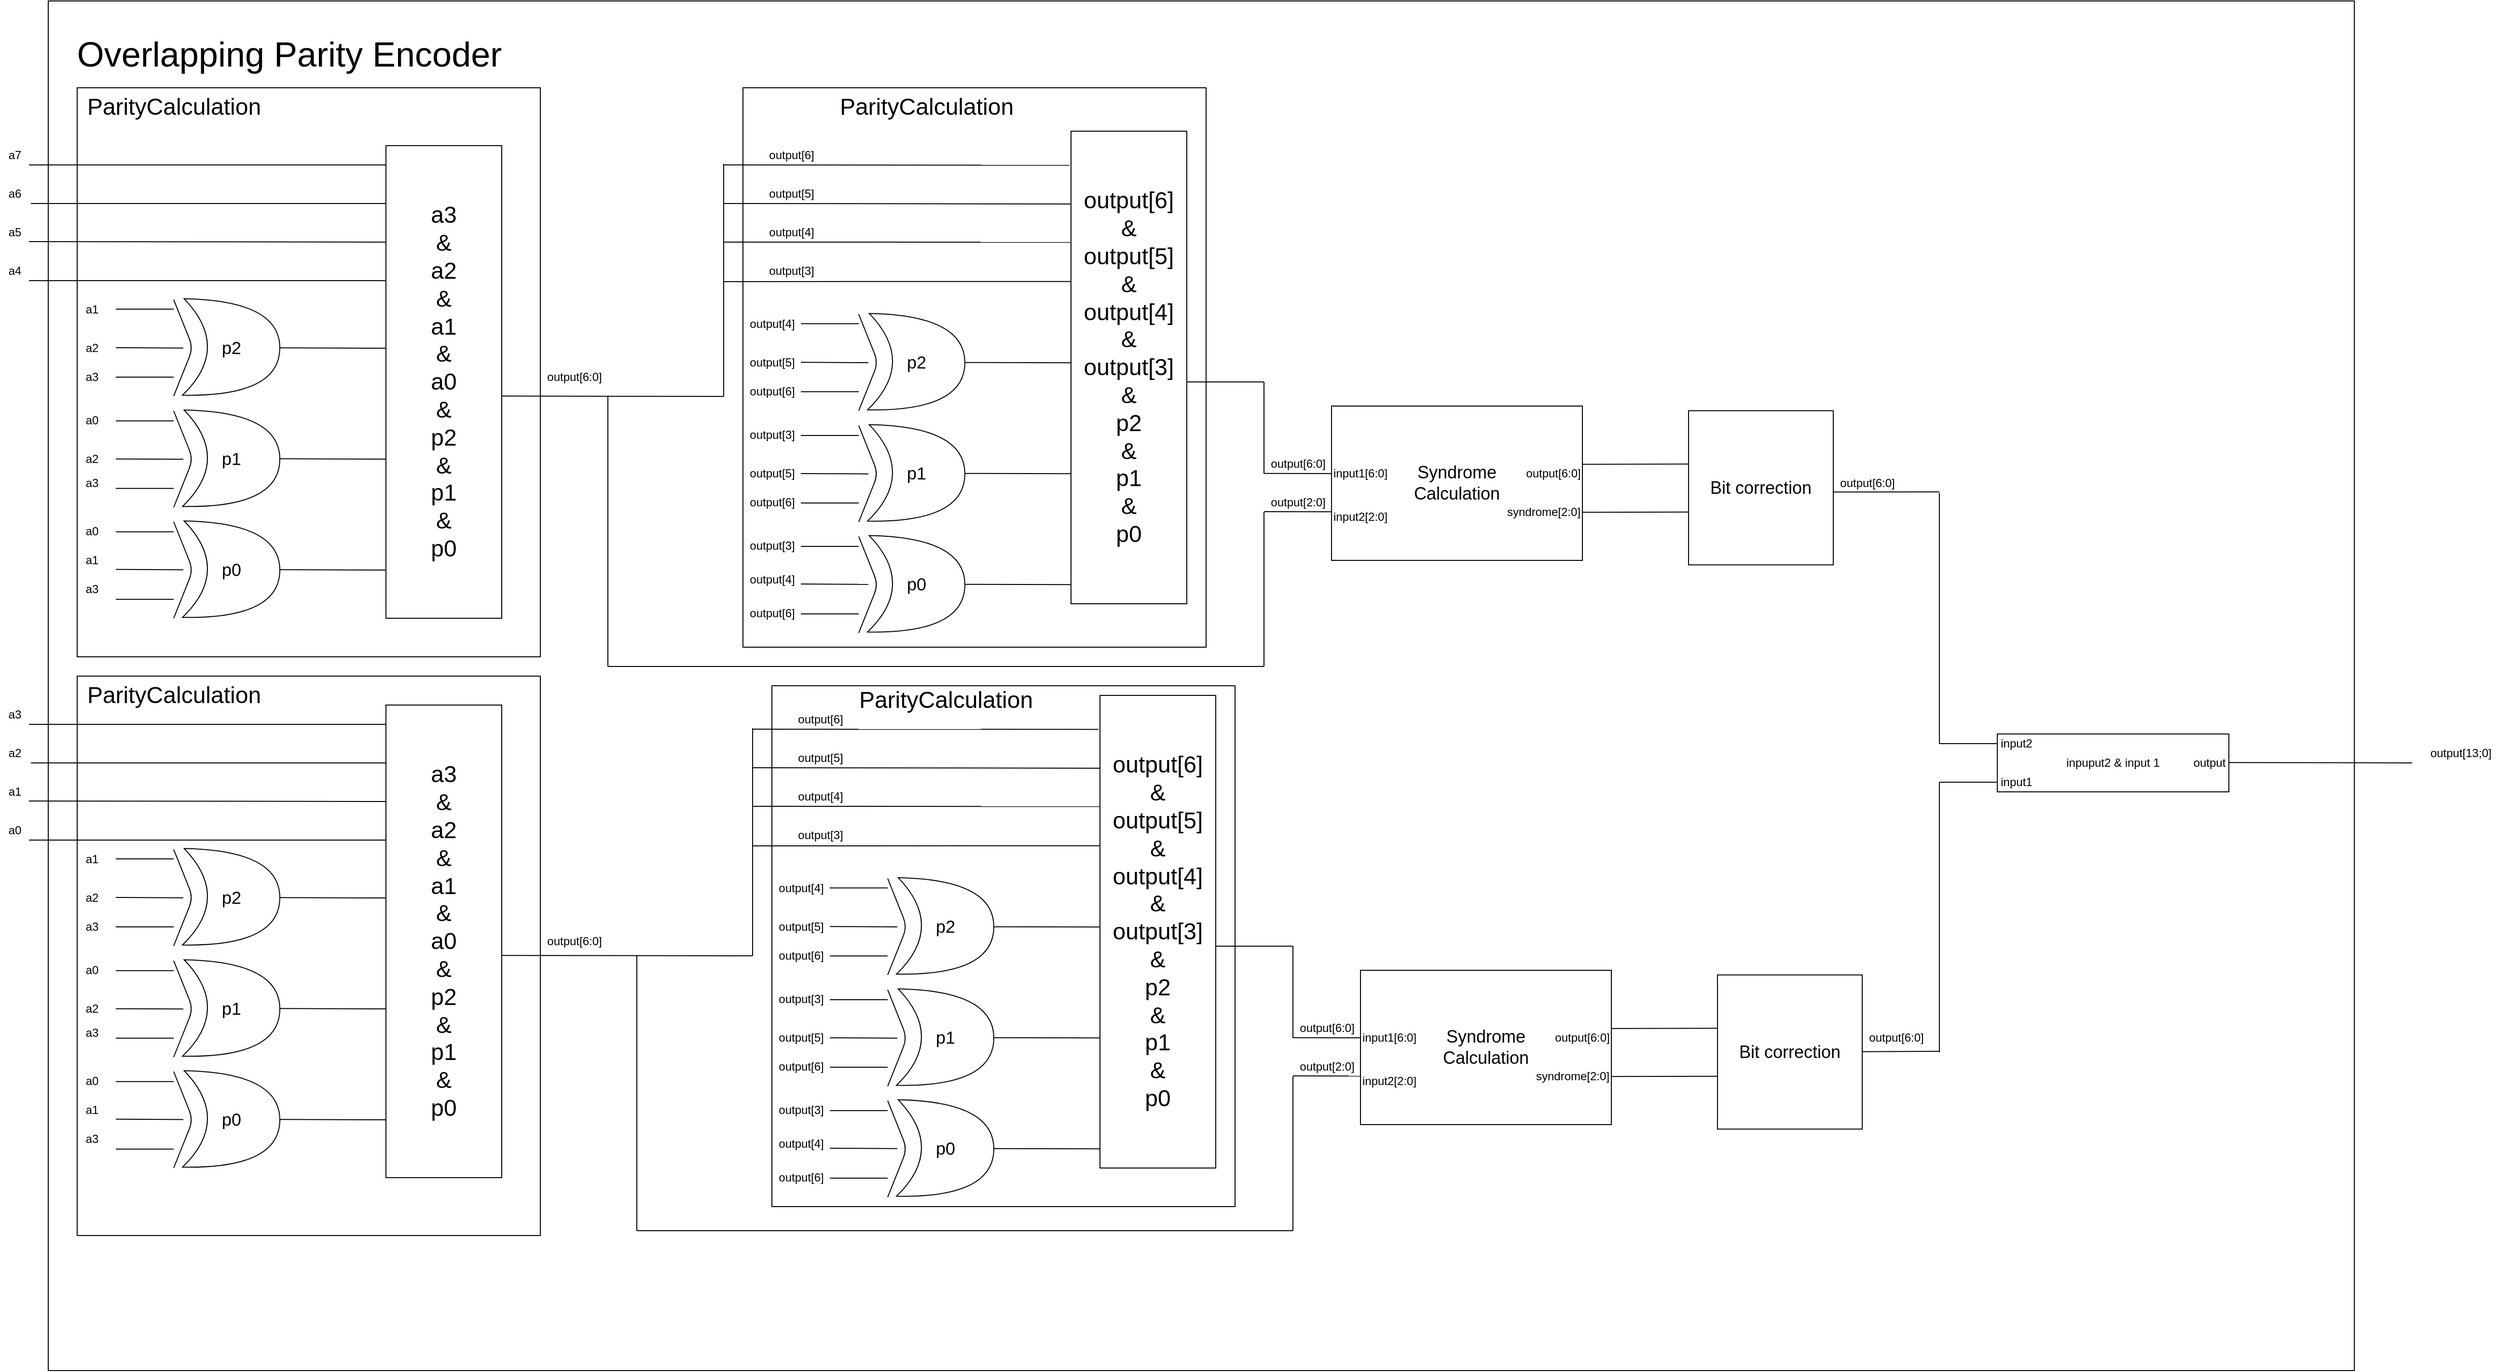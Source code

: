 <mxfile version="13.7.5" type="device"><diagram name="Page-1" id="7e0a89b8-554c-2b80-1dc8-d5c74ca68de4"><mxGraphModel dx="4507" dy="2347" grid="1" gridSize="10" guides="1" tooltips="1" connect="1" arrows="1" fold="1" page="1" pageScale="1" pageWidth="1100" pageHeight="850" background="#ffffff" math="0" shadow="0"><root><mxCell id="0"/><mxCell id="1" parent="0"/><mxCell id="FAFZdlp3KTIFygxHymm2-323" value="" style="rounded=0;whiteSpace=wrap;html=1;" vertex="1" parent="1"><mxGeometry x="-20" y="-90" width="2390" height="1420" as="geometry"/></mxCell><mxCell id="FAFZdlp3KTIFygxHymm2-282" value="" style="rounded=0;whiteSpace=wrap;html=1;" vertex="1" parent="1"><mxGeometry x="730" y="620" width="480" height="540" as="geometry"/></mxCell><mxCell id="FAFZdlp3KTIFygxHymm2-281" value="" style="rounded=0;whiteSpace=wrap;html=1;" vertex="1" parent="1"><mxGeometry x="10" y="610" width="480" height="580" as="geometry"/></mxCell><mxCell id="FAFZdlp3KTIFygxHymm2-280" value="" style="rounded=0;whiteSpace=wrap;html=1;" vertex="1" parent="1"><mxGeometry x="700" width="480" height="580" as="geometry"/></mxCell><mxCell id="FAFZdlp3KTIFygxHymm2-276" value="" style="rounded=0;whiteSpace=wrap;html=1;" vertex="1" parent="1"><mxGeometry x="10" width="480" height="590" as="geometry"/></mxCell><mxCell id="FAFZdlp3KTIFygxHymm2-1" value="&lt;font style=&quot;font-size: 36px&quot;&gt;Overlapping Parity Encoder&lt;/font&gt;" style="text;html=1;strokeColor=none;fillColor=none;align=center;verticalAlign=middle;whiteSpace=wrap;rounded=0;" vertex="1" parent="1"><mxGeometry x="-30" y="-80" width="520" height="90" as="geometry"/></mxCell><mxCell id="FAFZdlp3KTIFygxHymm2-25" value="" style="endArrow=none;html=1;" edge="1" parent="1"><mxGeometry width="50" height="50" relative="1" as="geometry"><mxPoint x="-40" y="200" as="sourcePoint"/><mxPoint x="330" y="200" as="targetPoint"/></mxGeometry></mxCell><mxCell id="FAFZdlp3KTIFygxHymm2-26" value="" style="endArrow=none;html=1;exitX=0.996;exitY=0.972;exitDx=0;exitDy=0;exitPerimeter=0;" edge="1" parent="1" source="FAFZdlp3KTIFygxHymm2-31"><mxGeometry width="50" height="50" relative="1" as="geometry"><mxPoint x="240" y="160.0" as="sourcePoint"/><mxPoint x="330" y="160" as="targetPoint"/></mxGeometry></mxCell><mxCell id="FAFZdlp3KTIFygxHymm2-27" value="" style="endArrow=none;html=1;" edge="1" parent="1"><mxGeometry width="50" height="50" relative="1" as="geometry"><mxPoint x="-38" y="120" as="sourcePoint"/><mxPoint x="330" y="120" as="targetPoint"/></mxGeometry></mxCell><mxCell id="FAFZdlp3KTIFygxHymm2-28" value="" style="endArrow=none;html=1;exitX=1;exitY=0.5;exitDx=0;exitDy=0;exitPerimeter=0;" edge="1" parent="1"><mxGeometry width="50" height="50" relative="1" as="geometry"><mxPoint x="-40" y="80" as="sourcePoint"/><mxPoint x="330" y="80" as="targetPoint"/></mxGeometry></mxCell><mxCell id="FAFZdlp3KTIFygxHymm2-30" value="a6" style="text;html=1;align=center;verticalAlign=middle;resizable=0;points=[];autosize=1;" vertex="1" parent="1"><mxGeometry x="-70" y="100" width="30" height="20" as="geometry"/></mxCell><mxCell id="FAFZdlp3KTIFygxHymm2-31" value="a5" style="text;html=1;align=center;verticalAlign=middle;resizable=0;points=[];autosize=1;" vertex="1" parent="1"><mxGeometry x="-70" y="140" width="30" height="20" as="geometry"/></mxCell><mxCell id="FAFZdlp3KTIFygxHymm2-32" value="a4" style="text;html=1;align=center;verticalAlign=middle;resizable=0;points=[];autosize=1;" vertex="1" parent="1"><mxGeometry x="-70" y="180" width="30" height="20" as="geometry"/></mxCell><mxCell id="FAFZdlp3KTIFygxHymm2-42" value="&lt;font style=&quot;font-size: 24px&quot;&gt;a3&lt;br&gt;&amp;amp;&lt;br&gt;a2&lt;br&gt;&amp;amp;&lt;br&gt;a1&lt;br&gt;&amp;amp;&lt;br&gt;a0&lt;br&gt;&amp;amp;&lt;br&gt;p2&lt;br&gt;&amp;amp;&lt;br&gt;p1&lt;br&gt;&amp;amp;&lt;br&gt;p0&lt;/font&gt;" style="rounded=0;whiteSpace=wrap;html=1;" vertex="1" parent="1"><mxGeometry x="330" y="60" width="120" height="490" as="geometry"/></mxCell><mxCell id="FAFZdlp3KTIFygxHymm2-44" value="" style="endArrow=none;html=1;" edge="1" parent="1"><mxGeometry width="50" height="50" relative="1" as="geometry"><mxPoint x="450" y="319.65" as="sourcePoint"/><mxPoint x="680" y="320" as="targetPoint"/></mxGeometry></mxCell><mxCell id="FAFZdlp3KTIFygxHymm2-45" value="output[6:0]" style="text;html=1;align=center;verticalAlign=middle;resizable=0;points=[];autosize=1;" vertex="1" parent="1"><mxGeometry x="490" y="289.65" width="70" height="20" as="geometry"/></mxCell><mxCell id="FAFZdlp3KTIFygxHymm2-83" value="&lt;span style=&quot;font-size: 18px&quot;&gt;p2&lt;/span&gt;" style="shape=xor;whiteSpace=wrap;html=1;rotation=1;" vertex="1" parent="1"><mxGeometry x="120" y="789.65" width="100" height="100" as="geometry"/></mxCell><mxCell id="FAFZdlp3KTIFygxHymm2-84" value="" style="endArrow=none;html=1;" edge="1" parent="1"><mxGeometry width="50" height="50" relative="1" as="geometry"><mxPoint x="110" y="889.65" as="sourcePoint"/><mxPoint x="110" y="789.65" as="targetPoint"/><Array as="points"><mxPoint x="130" y="839.65"/></Array></mxGeometry></mxCell><mxCell id="FAFZdlp3KTIFygxHymm2-85" value="" style="endArrow=none;html=1;" edge="1" parent="1"><mxGeometry width="50" height="50" relative="1" as="geometry"><mxPoint x="50" y="799.51" as="sourcePoint"/><mxPoint x="110" y="799.51" as="targetPoint"/></mxGeometry></mxCell><mxCell id="FAFZdlp3KTIFygxHymm2-86" value="" style="endArrow=none;html=1;" edge="1" parent="1"><mxGeometry width="50" height="50" relative="1" as="geometry"><mxPoint x="50" y="839.47" as="sourcePoint"/><mxPoint x="120" y="839.83" as="targetPoint"/></mxGeometry></mxCell><mxCell id="FAFZdlp3KTIFygxHymm2-87" value="" style="endArrow=none;html=1;" edge="1" parent="1"><mxGeometry width="50" height="50" relative="1" as="geometry"><mxPoint x="50" y="870" as="sourcePoint"/><mxPoint x="110" y="870" as="targetPoint"/></mxGeometry></mxCell><mxCell id="FAFZdlp3KTIFygxHymm2-88" value="&lt;span style=&quot;font-size: 18px&quot;&gt;p1&lt;/span&gt;" style="shape=xor;whiteSpace=wrap;html=1;rotation=1;" vertex="1" parent="1"><mxGeometry x="120" y="905" width="100" height="100" as="geometry"/></mxCell><mxCell id="FAFZdlp3KTIFygxHymm2-89" value="" style="endArrow=none;html=1;" edge="1" parent="1"><mxGeometry width="50" height="50" relative="1" as="geometry"><mxPoint x="110" y="1005" as="sourcePoint"/><mxPoint x="110" y="905" as="targetPoint"/><Array as="points"><mxPoint x="130" y="955"/></Array></mxGeometry></mxCell><mxCell id="FAFZdlp3KTIFygxHymm2-90" value="" style="endArrow=none;html=1;" edge="1" parent="1"><mxGeometry width="50" height="50" relative="1" as="geometry"><mxPoint x="50" y="915.35" as="sourcePoint"/><mxPoint x="110" y="915.35" as="targetPoint"/></mxGeometry></mxCell><mxCell id="FAFZdlp3KTIFygxHymm2-91" value="" style="endArrow=none;html=1;" edge="1" parent="1"><mxGeometry width="50" height="50" relative="1" as="geometry"><mxPoint x="50" y="954.82" as="sourcePoint"/><mxPoint x="120" y="955.18" as="targetPoint"/></mxGeometry></mxCell><mxCell id="FAFZdlp3KTIFygxHymm2-92" value="" style="endArrow=none;html=1;" edge="1" parent="1"><mxGeometry width="50" height="50" relative="1" as="geometry"><mxPoint x="50" y="985.35" as="sourcePoint"/><mxPoint x="110" y="985.35" as="targetPoint"/></mxGeometry></mxCell><mxCell id="FAFZdlp3KTIFygxHymm2-93" value="&lt;span style=&quot;font-size: 18px&quot;&gt;p0&lt;/span&gt;" style="shape=xor;whiteSpace=wrap;html=1;rotation=1;" vertex="1" parent="1"><mxGeometry x="120" y="1020" width="100" height="100" as="geometry"/></mxCell><mxCell id="FAFZdlp3KTIFygxHymm2-94" value="" style="endArrow=none;html=1;" edge="1" parent="1"><mxGeometry width="50" height="50" relative="1" as="geometry"><mxPoint x="110" y="1120" as="sourcePoint"/><mxPoint x="110" y="1020" as="targetPoint"/><Array as="points"><mxPoint x="130" y="1070"/></Array></mxGeometry></mxCell><mxCell id="FAFZdlp3KTIFygxHymm2-95" value="" style="endArrow=none;html=1;" edge="1" parent="1"><mxGeometry width="50" height="50" relative="1" as="geometry"><mxPoint x="50" y="1030.35" as="sourcePoint"/><mxPoint x="110" y="1030.35" as="targetPoint"/></mxGeometry></mxCell><mxCell id="FAFZdlp3KTIFygxHymm2-96" value="" style="endArrow=none;html=1;" edge="1" parent="1"><mxGeometry width="50" height="50" relative="1" as="geometry"><mxPoint x="50" y="1069.35" as="sourcePoint"/><mxPoint x="120" y="1069.71" as="targetPoint"/></mxGeometry></mxCell><mxCell id="FAFZdlp3KTIFygxHymm2-97" value="" style="endArrow=none;html=1;" edge="1" parent="1"><mxGeometry width="50" height="50" relative="1" as="geometry"><mxPoint x="50" y="1100.35" as="sourcePoint"/><mxPoint x="110" y="1100.35" as="targetPoint"/></mxGeometry></mxCell><mxCell id="FAFZdlp3KTIFygxHymm2-98" value="" style="endArrow=none;html=1;" edge="1" parent="1"><mxGeometry width="50" height="50" relative="1" as="geometry"><mxPoint x="220" y="839.65" as="sourcePoint"/><mxPoint x="330" y="840" as="targetPoint"/></mxGeometry></mxCell><mxCell id="FAFZdlp3KTIFygxHymm2-99" value="" style="endArrow=none;html=1;" edge="1" parent="1"><mxGeometry width="50" height="50" relative="1" as="geometry"><mxPoint x="220" y="954.66" as="sourcePoint"/><mxPoint x="330" y="955.01" as="targetPoint"/></mxGeometry></mxCell><mxCell id="FAFZdlp3KTIFygxHymm2-100" value="" style="endArrow=none;html=1;" edge="1" parent="1"><mxGeometry width="50" height="50" relative="1" as="geometry"><mxPoint x="220" y="1069.66" as="sourcePoint"/><mxPoint x="330" y="1070.01" as="targetPoint"/></mxGeometry></mxCell><mxCell id="FAFZdlp3KTIFygxHymm2-109" value="a1" style="text;html=1;align=center;verticalAlign=middle;resizable=0;points=[];autosize=1;" vertex="1" parent="1"><mxGeometry x="10" y="789.65" width="30" height="20" as="geometry"/></mxCell><mxCell id="FAFZdlp3KTIFygxHymm2-110" value="a2" style="text;html=1;align=center;verticalAlign=middle;resizable=0;points=[];autosize=1;" vertex="1" parent="1"><mxGeometry x="10" y="829.65" width="30" height="20" as="geometry"/></mxCell><mxCell id="FAFZdlp3KTIFygxHymm2-111" value="a3" style="text;html=1;align=center;verticalAlign=middle;resizable=0;points=[];autosize=1;" vertex="1" parent="1"><mxGeometry x="10" y="860" width="30" height="20" as="geometry"/></mxCell><mxCell id="FAFZdlp3KTIFygxHymm2-112" value="a3" style="text;html=1;align=center;verticalAlign=middle;resizable=0;points=[];autosize=1;" vertex="1" parent="1"><mxGeometry x="10" y="970" width="30" height="20" as="geometry"/></mxCell><mxCell id="FAFZdlp3KTIFygxHymm2-113" value="a2" style="text;html=1;align=center;verticalAlign=middle;resizable=0;points=[];autosize=1;" vertex="1" parent="1"><mxGeometry x="10" y="945" width="30" height="20" as="geometry"/></mxCell><mxCell id="FAFZdlp3KTIFygxHymm2-114" value="a0" style="text;html=1;align=center;verticalAlign=middle;resizable=0;points=[];autosize=1;" vertex="1" parent="1"><mxGeometry x="10" y="905" width="30" height="20" as="geometry"/></mxCell><mxCell id="FAFZdlp3KTIFygxHymm2-115" value="a0" style="text;html=1;align=center;verticalAlign=middle;resizable=0;points=[];autosize=1;" vertex="1" parent="1"><mxGeometry x="10" y="1020" width="30" height="20" as="geometry"/></mxCell><mxCell id="FAFZdlp3KTIFygxHymm2-116" value="a1" style="text;html=1;align=center;verticalAlign=middle;resizable=0;points=[];autosize=1;" vertex="1" parent="1"><mxGeometry x="10" y="1050" width="30" height="20" as="geometry"/></mxCell><mxCell id="FAFZdlp3KTIFygxHymm2-117" value="a3" style="text;html=1;align=center;verticalAlign=middle;resizable=0;points=[];autosize=1;" vertex="1" parent="1"><mxGeometry x="10" y="1080" width="30" height="20" as="geometry"/></mxCell><mxCell id="FAFZdlp3KTIFygxHymm2-118" value="&lt;font style=&quot;font-size: 24px&quot;&gt;a3&lt;br&gt;&amp;amp;&lt;br&gt;a2&lt;br&gt;&amp;amp;&lt;br&gt;a1&lt;br&gt;&amp;amp;&lt;br&gt;a0&lt;br&gt;&amp;amp;&lt;br&gt;p2&lt;br&gt;&amp;amp;&lt;br&gt;p1&lt;br&gt;&amp;amp;&lt;br&gt;p0&lt;/font&gt;" style="rounded=0;whiteSpace=wrap;html=1;" vertex="1" parent="1"><mxGeometry x="330" y="640" width="120" height="490" as="geometry"/></mxCell><mxCell id="FAFZdlp3KTIFygxHymm2-119" value="" style="endArrow=none;html=1;" edge="1" parent="1"><mxGeometry width="50" height="50" relative="1" as="geometry"><mxPoint x="450" y="899.65" as="sourcePoint"/><mxPoint x="710" y="900" as="targetPoint"/></mxGeometry></mxCell><mxCell id="FAFZdlp3KTIFygxHymm2-121" value="&lt;font style=&quot;font-size: 24px&quot;&gt;output[6]&lt;br&gt;&amp;amp;&lt;br&gt;output[5]&lt;br&gt;&amp;amp;&lt;br&gt;output[4]&lt;br&gt;&amp;amp;&lt;br&gt;output[3]&lt;br&gt;&amp;amp;&lt;br&gt;p2&lt;br&gt;&amp;amp;&lt;br&gt;p1&lt;br&gt;&amp;amp;&lt;br&gt;p0&lt;/font&gt;" style="rounded=0;whiteSpace=wrap;html=1;" vertex="1" parent="1"><mxGeometry x="1040" y="45" width="120" height="490" as="geometry"/></mxCell><mxCell id="FAFZdlp3KTIFygxHymm2-122" value="" style="endArrow=none;html=1;" edge="1" parent="1"><mxGeometry width="50" height="50" relative="1" as="geometry"><mxPoint x="680" y="320" as="sourcePoint"/><mxPoint x="680" y="79" as="targetPoint"/></mxGeometry></mxCell><mxCell id="FAFZdlp3KTIFygxHymm2-123" value="" style="endArrow=none;html=1;entryX=-0.012;entryY=0.072;entryDx=0;entryDy=0;entryPerimeter=0;" edge="1" parent="1" target="FAFZdlp3KTIFygxHymm2-121"><mxGeometry width="50" height="50" relative="1" as="geometry"><mxPoint x="680" y="80" as="sourcePoint"/><mxPoint x="1038" y="78" as="targetPoint"/></mxGeometry></mxCell><mxCell id="FAFZdlp3KTIFygxHymm2-124" value="" style="endArrow=none;html=1;entryX=0.004;entryY=0.154;entryDx=0;entryDy=0;entryPerimeter=0;" edge="1" parent="1" target="FAFZdlp3KTIFygxHymm2-121"><mxGeometry width="50" height="50" relative="1" as="geometry"><mxPoint x="680" y="120" as="sourcePoint"/><mxPoint x="810" y="120" as="targetPoint"/></mxGeometry></mxCell><mxCell id="FAFZdlp3KTIFygxHymm2-125" value="" style="endArrow=none;html=1;entryX=0;entryY=0.235;entryDx=0;entryDy=0;entryPerimeter=0;" edge="1" parent="1" target="FAFZdlp3KTIFygxHymm2-121"><mxGeometry width="50" height="50" relative="1" as="geometry"><mxPoint x="680" y="160" as="sourcePoint"/><mxPoint x="810" y="160" as="targetPoint"/></mxGeometry></mxCell><mxCell id="FAFZdlp3KTIFygxHymm2-126" value="" style="endArrow=none;html=1;entryX=0.004;entryY=0.318;entryDx=0;entryDy=0;entryPerimeter=0;" edge="1" parent="1" target="FAFZdlp3KTIFygxHymm2-121"><mxGeometry width="50" height="50" relative="1" as="geometry"><mxPoint x="680" y="201" as="sourcePoint"/><mxPoint x="810" y="200" as="targetPoint"/></mxGeometry></mxCell><mxCell id="FAFZdlp3KTIFygxHymm2-127" value="output[6]" style="text;html=1;align=center;verticalAlign=middle;resizable=0;points=[];autosize=1;" vertex="1" parent="1"><mxGeometry x="720" y="60.0" width="60" height="20" as="geometry"/></mxCell><mxCell id="FAFZdlp3KTIFygxHymm2-128" value="output[5]" style="text;html=1;align=center;verticalAlign=middle;resizable=0;points=[];autosize=1;" vertex="1" parent="1"><mxGeometry x="720" y="100.0" width="60" height="20" as="geometry"/></mxCell><mxCell id="FAFZdlp3KTIFygxHymm2-129" value="output[4]" style="text;html=1;align=center;verticalAlign=middle;resizable=0;points=[];autosize=1;" vertex="1" parent="1"><mxGeometry x="720" y="140.0" width="60" height="20" as="geometry"/></mxCell><mxCell id="FAFZdlp3KTIFygxHymm2-130" value="output[3]" style="text;html=1;align=center;verticalAlign=middle;resizable=0;points=[];autosize=1;" vertex="1" parent="1"><mxGeometry x="720" y="180.0" width="60" height="20" as="geometry"/></mxCell><mxCell id="FAFZdlp3KTIFygxHymm2-133" value="&lt;font style=&quot;font-size: 18px&quot;&gt;p2&lt;/font&gt;" style="shape=xor;whiteSpace=wrap;html=1;rotation=1;" vertex="1" parent="1"><mxGeometry x="830" y="234.82" width="100" height="100" as="geometry"/></mxCell><mxCell id="FAFZdlp3KTIFygxHymm2-134" value="" style="endArrow=none;html=1;" edge="1" parent="1"><mxGeometry width="50" height="50" relative="1" as="geometry"><mxPoint x="820" y="334.82" as="sourcePoint"/><mxPoint x="820" y="234.82" as="targetPoint"/><Array as="points"><mxPoint x="840" y="284.82"/></Array></mxGeometry></mxCell><mxCell id="FAFZdlp3KTIFygxHymm2-135" value="" style="endArrow=none;html=1;" edge="1" parent="1"><mxGeometry width="50" height="50" relative="1" as="geometry"><mxPoint x="760" y="244.68" as="sourcePoint"/><mxPoint x="820" y="244.68" as="targetPoint"/></mxGeometry></mxCell><mxCell id="FAFZdlp3KTIFygxHymm2-136" value="" style="endArrow=none;html=1;" edge="1" parent="1"><mxGeometry width="50" height="50" relative="1" as="geometry"><mxPoint x="760" y="284.64" as="sourcePoint"/><mxPoint x="830" y="285.0" as="targetPoint"/></mxGeometry></mxCell><mxCell id="FAFZdlp3KTIFygxHymm2-137" value="" style="endArrow=none;html=1;" edge="1" parent="1"><mxGeometry width="50" height="50" relative="1" as="geometry"><mxPoint x="760" y="315.17" as="sourcePoint"/><mxPoint x="820" y="315.17" as="targetPoint"/></mxGeometry></mxCell><mxCell id="FAFZdlp3KTIFygxHymm2-138" value="&lt;font style=&quot;font-size: 18px&quot;&gt;p1&lt;/font&gt;" style="shape=xor;whiteSpace=wrap;html=1;rotation=1;" vertex="1" parent="1"><mxGeometry x="830" y="350.17" width="100" height="100" as="geometry"/></mxCell><mxCell id="FAFZdlp3KTIFygxHymm2-139" value="" style="endArrow=none;html=1;" edge="1" parent="1"><mxGeometry width="50" height="50" relative="1" as="geometry"><mxPoint x="820" y="450.17" as="sourcePoint"/><mxPoint x="820" y="350.17" as="targetPoint"/><Array as="points"><mxPoint x="840" y="400.17"/></Array></mxGeometry></mxCell><mxCell id="FAFZdlp3KTIFygxHymm2-140" value="" style="endArrow=none;html=1;" edge="1" parent="1"><mxGeometry width="50" height="50" relative="1" as="geometry"><mxPoint x="760" y="360.52" as="sourcePoint"/><mxPoint x="820" y="360.52" as="targetPoint"/></mxGeometry></mxCell><mxCell id="FAFZdlp3KTIFygxHymm2-141" value="" style="endArrow=none;html=1;" edge="1" parent="1"><mxGeometry width="50" height="50" relative="1" as="geometry"><mxPoint x="760" y="399.99" as="sourcePoint"/><mxPoint x="830" y="400.35" as="targetPoint"/></mxGeometry></mxCell><mxCell id="FAFZdlp3KTIFygxHymm2-142" value="" style="endArrow=none;html=1;" edge="1" parent="1"><mxGeometry width="50" height="50" relative="1" as="geometry"><mxPoint x="760" y="430.52" as="sourcePoint"/><mxPoint x="820" y="430.52" as="targetPoint"/></mxGeometry></mxCell><mxCell id="FAFZdlp3KTIFygxHymm2-143" value="&lt;font style=&quot;font-size: 18px&quot;&gt;p0&lt;/font&gt;" style="shape=xor;whiteSpace=wrap;html=1;rotation=1;" vertex="1" parent="1"><mxGeometry x="830" y="465.17" width="100" height="100" as="geometry"/></mxCell><mxCell id="FAFZdlp3KTIFygxHymm2-144" value="" style="endArrow=none;html=1;" edge="1" parent="1"><mxGeometry width="50" height="50" relative="1" as="geometry"><mxPoint x="820" y="565.17" as="sourcePoint"/><mxPoint x="820" y="465.17" as="targetPoint"/><Array as="points"><mxPoint x="840" y="515.17"/></Array></mxGeometry></mxCell><mxCell id="FAFZdlp3KTIFygxHymm2-145" value="" style="endArrow=none;html=1;" edge="1" parent="1"><mxGeometry width="50" height="50" relative="1" as="geometry"><mxPoint x="760" y="475.52" as="sourcePoint"/><mxPoint x="820" y="475.52" as="targetPoint"/></mxGeometry></mxCell><mxCell id="FAFZdlp3KTIFygxHymm2-146" value="" style="endArrow=none;html=1;" edge="1" parent="1"><mxGeometry width="50" height="50" relative="1" as="geometry"><mxPoint x="760" y="514.52" as="sourcePoint"/><mxPoint x="830" y="514.88" as="targetPoint"/></mxGeometry></mxCell><mxCell id="FAFZdlp3KTIFygxHymm2-147" value="" style="endArrow=none;html=1;" edge="1" parent="1"><mxGeometry width="50" height="50" relative="1" as="geometry"><mxPoint x="760" y="545.52" as="sourcePoint"/><mxPoint x="820" y="545.52" as="targetPoint"/></mxGeometry></mxCell><mxCell id="FAFZdlp3KTIFygxHymm2-148" value="" style="endArrow=none;html=1;" edge="1" parent="1"><mxGeometry width="50" height="50" relative="1" as="geometry"><mxPoint x="930" y="284.82" as="sourcePoint"/><mxPoint x="1040" y="285.17" as="targetPoint"/></mxGeometry></mxCell><mxCell id="FAFZdlp3KTIFygxHymm2-149" value="" style="endArrow=none;html=1;" edge="1" parent="1"><mxGeometry width="50" height="50" relative="1" as="geometry"><mxPoint x="930" y="399.83" as="sourcePoint"/><mxPoint x="1040" y="400.18" as="targetPoint"/></mxGeometry></mxCell><mxCell id="FAFZdlp3KTIFygxHymm2-150" value="" style="endArrow=none;html=1;" edge="1" parent="1"><mxGeometry width="50" height="50" relative="1" as="geometry"><mxPoint x="930" y="514.83" as="sourcePoint"/><mxPoint x="1040" y="515.18" as="targetPoint"/></mxGeometry></mxCell><mxCell id="FAFZdlp3KTIFygxHymm2-163" value="output[4]" style="text;html=1;align=center;verticalAlign=middle;resizable=0;points=[];autosize=1;" vertex="1" parent="1"><mxGeometry x="700" y="234.82" width="60" height="20" as="geometry"/></mxCell><mxCell id="FAFZdlp3KTIFygxHymm2-164" value="output[5]" style="text;html=1;align=center;verticalAlign=middle;resizable=0;points=[];autosize=1;" vertex="1" parent="1"><mxGeometry x="700" y="274.82" width="60" height="20" as="geometry"/></mxCell><mxCell id="FAFZdlp3KTIFygxHymm2-165" value="output[6]" style="text;html=1;align=center;verticalAlign=middle;resizable=0;points=[];autosize=1;" vertex="1" parent="1"><mxGeometry x="700" y="305" width="60" height="20" as="geometry"/></mxCell><mxCell id="FAFZdlp3KTIFygxHymm2-166" value="output[3]" style="text;html=1;align=center;verticalAlign=middle;resizable=0;points=[];autosize=1;" vertex="1" parent="1"><mxGeometry x="700" y="350.17" width="60" height="20" as="geometry"/></mxCell><mxCell id="FAFZdlp3KTIFygxHymm2-167" value="output[5]" style="text;html=1;align=center;verticalAlign=middle;resizable=0;points=[];autosize=1;" vertex="1" parent="1"><mxGeometry x="700" y="390" width="60" height="20" as="geometry"/></mxCell><mxCell id="FAFZdlp3KTIFygxHymm2-168" value="output[6]" style="text;html=1;align=center;verticalAlign=middle;resizable=0;points=[];autosize=1;" vertex="1" parent="1"><mxGeometry x="700" y="420" width="60" height="20" as="geometry"/></mxCell><mxCell id="FAFZdlp3KTIFygxHymm2-169" value="output[3]" style="text;html=1;align=center;verticalAlign=middle;resizable=0;points=[];autosize=1;" vertex="1" parent="1"><mxGeometry x="700" y="465.17" width="60" height="20" as="geometry"/></mxCell><mxCell id="FAFZdlp3KTIFygxHymm2-170" value="output[4]" style="text;html=1;align=center;verticalAlign=middle;resizable=0;points=[];autosize=1;" vertex="1" parent="1"><mxGeometry x="700" y="500" width="60" height="20" as="geometry"/></mxCell><mxCell id="FAFZdlp3KTIFygxHymm2-171" value="output[6]" style="text;html=1;align=center;verticalAlign=middle;resizable=0;points=[];autosize=1;" vertex="1" parent="1"><mxGeometry x="700" y="535" width="60" height="20" as="geometry"/></mxCell><mxCell id="FAFZdlp3KTIFygxHymm2-172" value="" style="endArrow=none;html=1;" edge="1" parent="1"><mxGeometry width="50" height="50" relative="1" as="geometry"><mxPoint x="1160" y="305.0" as="sourcePoint"/><mxPoint x="1240" y="305" as="targetPoint"/></mxGeometry></mxCell><mxCell id="FAFZdlp3KTIFygxHymm2-174" value="" style="endArrow=none;html=1;" edge="1" parent="1"><mxGeometry width="50" height="50" relative="1" as="geometry"><mxPoint x="560" y="600" as="sourcePoint"/><mxPoint x="560" y="320.17" as="targetPoint"/></mxGeometry></mxCell><mxCell id="FAFZdlp3KTIFygxHymm2-175" value="" style="endArrow=none;html=1;" edge="1" parent="1"><mxGeometry width="50" height="50" relative="1" as="geometry"><mxPoint x="560" y="600" as="sourcePoint"/><mxPoint x="1240" y="600" as="targetPoint"/></mxGeometry></mxCell><mxCell id="FAFZdlp3KTIFygxHymm2-176" value="" style="endArrow=none;html=1;" edge="1" parent="1"><mxGeometry width="50" height="50" relative="1" as="geometry"><mxPoint x="1240" y="400" as="sourcePoint"/><mxPoint x="1240" y="305.0" as="targetPoint"/></mxGeometry></mxCell><mxCell id="FAFZdlp3KTIFygxHymm2-177" value="" style="endArrow=none;html=1;" edge="1" parent="1"><mxGeometry width="50" height="50" relative="1" as="geometry"><mxPoint x="1240" y="600" as="sourcePoint"/><mxPoint x="1240" y="440" as="targetPoint"/></mxGeometry></mxCell><mxCell id="FAFZdlp3KTIFygxHymm2-178" value="" style="endArrow=none;html=1;" edge="1" parent="1"><mxGeometry width="50" height="50" relative="1" as="geometry"><mxPoint x="1240" y="399.93" as="sourcePoint"/><mxPoint x="1320" y="400" as="targetPoint"/></mxGeometry></mxCell><mxCell id="FAFZdlp3KTIFygxHymm2-179" value="" style="endArrow=none;html=1;" edge="1" parent="1"><mxGeometry width="50" height="50" relative="1" as="geometry"><mxPoint x="1240" y="439.52" as="sourcePoint"/><mxPoint x="1320" y="439.59" as="targetPoint"/></mxGeometry></mxCell><mxCell id="FAFZdlp3KTIFygxHymm2-180" value="output[6:0]" style="text;html=1;align=center;verticalAlign=middle;resizable=0;points=[];autosize=1;" vertex="1" parent="1"><mxGeometry x="1240" y="380" width="70" height="20" as="geometry"/></mxCell><mxCell id="FAFZdlp3KTIFygxHymm2-181" value="output[2:0]" style="text;html=1;align=center;verticalAlign=middle;resizable=0;points=[];autosize=1;" vertex="1" parent="1"><mxGeometry x="1240" y="420" width="70" height="20" as="geometry"/></mxCell><mxCell id="FAFZdlp3KTIFygxHymm2-182" value="&lt;font style=&quot;font-size: 18px&quot;&gt;Syndrome&lt;br&gt;Calculation&lt;/font&gt;" style="rounded=0;whiteSpace=wrap;html=1;" vertex="1" parent="1"><mxGeometry x="1310" y="330" width="260" height="160" as="geometry"/></mxCell><mxCell id="FAFZdlp3KTIFygxHymm2-183" value="input1[6:0]" style="text;html=1;strokeColor=none;fillColor=none;align=center;verticalAlign=middle;whiteSpace=wrap;rounded=0;" vertex="1" parent="1"><mxGeometry x="1320" y="390" width="40" height="20" as="geometry"/></mxCell><mxCell id="FAFZdlp3KTIFygxHymm2-184" value="input2[2:0]" style="text;html=1;strokeColor=none;fillColor=none;align=center;verticalAlign=middle;whiteSpace=wrap;rounded=0;" vertex="1" parent="1"><mxGeometry x="1320" y="435" width="40" height="20" as="geometry"/></mxCell><mxCell id="FAFZdlp3KTIFygxHymm2-185" value="syndrome[2:0]" style="text;html=1;strokeColor=none;fillColor=none;align=center;verticalAlign=middle;whiteSpace=wrap;rounded=0;" vertex="1" parent="1"><mxGeometry x="1510" y="430.17" width="40" height="20" as="geometry"/></mxCell><mxCell id="FAFZdlp3KTIFygxHymm2-186" value="output[6:0]" style="text;html=1;strokeColor=none;fillColor=none;align=center;verticalAlign=middle;whiteSpace=wrap;rounded=0;" vertex="1" parent="1"><mxGeometry x="1520" y="390.17" width="40" height="20" as="geometry"/></mxCell><mxCell id="FAFZdlp3KTIFygxHymm2-188" value="" style="endArrow=none;html=1;" edge="1" parent="1"><mxGeometry width="50" height="50" relative="1" as="geometry"><mxPoint x="1570" y="390.34" as="sourcePoint"/><mxPoint x="1680" y="390.17" as="targetPoint"/></mxGeometry></mxCell><mxCell id="FAFZdlp3KTIFygxHymm2-189" value="" style="endArrow=none;html=1;" edge="1" parent="1"><mxGeometry width="50" height="50" relative="1" as="geometry"><mxPoint x="1570" y="440.1" as="sourcePoint"/><mxPoint x="1680" y="439.93" as="targetPoint"/></mxGeometry></mxCell><mxCell id="FAFZdlp3KTIFygxHymm2-190" value="&lt;font style=&quot;font-size: 18px&quot;&gt;Bit correction&lt;/font&gt;" style="rounded=0;whiteSpace=wrap;html=1;" vertex="1" parent="1"><mxGeometry x="1680" y="334.82" width="150" height="159.83" as="geometry"/></mxCell><mxCell id="FAFZdlp3KTIFygxHymm2-192" value="output[6:0]" style="text;html=1;align=center;verticalAlign=middle;resizable=0;points=[];autosize=1;" vertex="1" parent="1"><mxGeometry x="490" y="874.65" width="70" height="20" as="geometry"/></mxCell><mxCell id="FAFZdlp3KTIFygxHymm2-193" value="&lt;font style=&quot;font-size: 24px&quot;&gt;output[6]&lt;br&gt;&amp;amp;&lt;br&gt;output[5]&lt;br&gt;&amp;amp;&lt;br&gt;output[4]&lt;br&gt;&amp;amp;&lt;br&gt;output[3]&lt;br&gt;&amp;amp;&lt;br&gt;p2&lt;br&gt;&amp;amp;&lt;br&gt;p1&lt;br&gt;&amp;amp;&lt;br&gt;p0&lt;/font&gt;" style="rounded=0;whiteSpace=wrap;html=1;" vertex="1" parent="1"><mxGeometry x="1070" y="630" width="120" height="490" as="geometry"/></mxCell><mxCell id="FAFZdlp3KTIFygxHymm2-194" value="" style="endArrow=none;html=1;" edge="1" parent="1"><mxGeometry width="50" height="50" relative="1" as="geometry"><mxPoint x="710" y="900" as="sourcePoint"/><mxPoint x="710.0" y="664" as="targetPoint"/></mxGeometry></mxCell><mxCell id="FAFZdlp3KTIFygxHymm2-195" value="" style="endArrow=none;html=1;entryX=-0.012;entryY=0.072;entryDx=0;entryDy=0;entryPerimeter=0;" edge="1" parent="1" target="FAFZdlp3KTIFygxHymm2-193"><mxGeometry width="50" height="50" relative="1" as="geometry"><mxPoint x="710.0" y="665" as="sourcePoint"/><mxPoint x="1068" y="663" as="targetPoint"/></mxGeometry></mxCell><mxCell id="FAFZdlp3KTIFygxHymm2-196" value="" style="endArrow=none;html=1;entryX=0.004;entryY=0.154;entryDx=0;entryDy=0;entryPerimeter=0;" edge="1" parent="1" target="FAFZdlp3KTIFygxHymm2-193"><mxGeometry width="50" height="50" relative="1" as="geometry"><mxPoint x="710.0" y="705" as="sourcePoint"/><mxPoint x="840" y="705" as="targetPoint"/></mxGeometry></mxCell><mxCell id="FAFZdlp3KTIFygxHymm2-197" value="" style="endArrow=none;html=1;entryX=0;entryY=0.235;entryDx=0;entryDy=0;entryPerimeter=0;" edge="1" parent="1" target="FAFZdlp3KTIFygxHymm2-193"><mxGeometry width="50" height="50" relative="1" as="geometry"><mxPoint x="710.0" y="745" as="sourcePoint"/><mxPoint x="840" y="745" as="targetPoint"/></mxGeometry></mxCell><mxCell id="FAFZdlp3KTIFygxHymm2-198" value="" style="endArrow=none;html=1;entryX=0.004;entryY=0.318;entryDx=0;entryDy=0;entryPerimeter=0;" edge="1" parent="1" target="FAFZdlp3KTIFygxHymm2-193"><mxGeometry width="50" height="50" relative="1" as="geometry"><mxPoint x="710.0" y="786.0" as="sourcePoint"/><mxPoint x="840" y="785" as="targetPoint"/></mxGeometry></mxCell><mxCell id="FAFZdlp3KTIFygxHymm2-199" value="output[6]" style="text;html=1;align=center;verticalAlign=middle;resizable=0;points=[];autosize=1;" vertex="1" parent="1"><mxGeometry x="750" y="645" width="60" height="20" as="geometry"/></mxCell><mxCell id="FAFZdlp3KTIFygxHymm2-200" value="output[5]" style="text;html=1;align=center;verticalAlign=middle;resizable=0;points=[];autosize=1;" vertex="1" parent="1"><mxGeometry x="750" y="685" width="60" height="20" as="geometry"/></mxCell><mxCell id="FAFZdlp3KTIFygxHymm2-201" value="output[4]" style="text;html=1;align=center;verticalAlign=middle;resizable=0;points=[];autosize=1;" vertex="1" parent="1"><mxGeometry x="750" y="725" width="60" height="20" as="geometry"/></mxCell><mxCell id="FAFZdlp3KTIFygxHymm2-202" value="output[3]" style="text;html=1;align=center;verticalAlign=middle;resizable=0;points=[];autosize=1;" vertex="1" parent="1"><mxGeometry x="750" y="765" width="60" height="20" as="geometry"/></mxCell><mxCell id="FAFZdlp3KTIFygxHymm2-203" value="&lt;font style=&quot;font-size: 18px&quot;&gt;p2&lt;/font&gt;" style="shape=xor;whiteSpace=wrap;html=1;rotation=1;" vertex="1" parent="1"><mxGeometry x="860" y="819.82" width="100" height="100" as="geometry"/></mxCell><mxCell id="FAFZdlp3KTIFygxHymm2-204" value="" style="endArrow=none;html=1;" edge="1" parent="1"><mxGeometry width="50" height="50" relative="1" as="geometry"><mxPoint x="850.0" y="919.82" as="sourcePoint"/><mxPoint x="850.0" y="819.82" as="targetPoint"/><Array as="points"><mxPoint x="870" y="869.82"/></Array></mxGeometry></mxCell><mxCell id="FAFZdlp3KTIFygxHymm2-205" value="" style="endArrow=none;html=1;" edge="1" parent="1"><mxGeometry width="50" height="50" relative="1" as="geometry"><mxPoint x="790.0" y="829.68" as="sourcePoint"/><mxPoint x="850.0" y="829.68" as="targetPoint"/></mxGeometry></mxCell><mxCell id="FAFZdlp3KTIFygxHymm2-206" value="" style="endArrow=none;html=1;" edge="1" parent="1"><mxGeometry width="50" height="50" relative="1" as="geometry"><mxPoint x="790.0" y="869.64" as="sourcePoint"/><mxPoint x="860.0" y="870" as="targetPoint"/></mxGeometry></mxCell><mxCell id="FAFZdlp3KTIFygxHymm2-207" value="" style="endArrow=none;html=1;" edge="1" parent="1"><mxGeometry width="50" height="50" relative="1" as="geometry"><mxPoint x="790.0" y="900.17" as="sourcePoint"/><mxPoint x="850.0" y="900.17" as="targetPoint"/></mxGeometry></mxCell><mxCell id="FAFZdlp3KTIFygxHymm2-208" value="&lt;font style=&quot;font-size: 18px&quot;&gt;p1&lt;/font&gt;" style="shape=xor;whiteSpace=wrap;html=1;rotation=1;" vertex="1" parent="1"><mxGeometry x="860" y="935.17" width="100" height="100" as="geometry"/></mxCell><mxCell id="FAFZdlp3KTIFygxHymm2-209" value="" style="endArrow=none;html=1;" edge="1" parent="1"><mxGeometry width="50" height="50" relative="1" as="geometry"><mxPoint x="850.0" y="1035.17" as="sourcePoint"/><mxPoint x="850.0" y="935.17" as="targetPoint"/><Array as="points"><mxPoint x="870" y="985.17"/></Array></mxGeometry></mxCell><mxCell id="FAFZdlp3KTIFygxHymm2-210" value="" style="endArrow=none;html=1;" edge="1" parent="1"><mxGeometry width="50" height="50" relative="1" as="geometry"><mxPoint x="790.0" y="945.52" as="sourcePoint"/><mxPoint x="850.0" y="945.52" as="targetPoint"/></mxGeometry></mxCell><mxCell id="FAFZdlp3KTIFygxHymm2-211" value="" style="endArrow=none;html=1;" edge="1" parent="1"><mxGeometry width="50" height="50" relative="1" as="geometry"><mxPoint x="790.0" y="984.99" as="sourcePoint"/><mxPoint x="860.0" y="985.35" as="targetPoint"/></mxGeometry></mxCell><mxCell id="FAFZdlp3KTIFygxHymm2-212" value="" style="endArrow=none;html=1;" edge="1" parent="1"><mxGeometry width="50" height="50" relative="1" as="geometry"><mxPoint x="790.0" y="1015.52" as="sourcePoint"/><mxPoint x="850.0" y="1015.52" as="targetPoint"/></mxGeometry></mxCell><mxCell id="FAFZdlp3KTIFygxHymm2-213" value="&lt;font style=&quot;font-size: 18px&quot;&gt;p0&lt;/font&gt;" style="shape=xor;whiteSpace=wrap;html=1;rotation=1;" vertex="1" parent="1"><mxGeometry x="860" y="1050.17" width="100" height="100" as="geometry"/></mxCell><mxCell id="FAFZdlp3KTIFygxHymm2-214" value="" style="endArrow=none;html=1;" edge="1" parent="1"><mxGeometry width="50" height="50" relative="1" as="geometry"><mxPoint x="850.0" y="1150.17" as="sourcePoint"/><mxPoint x="850.0" y="1050.17" as="targetPoint"/><Array as="points"><mxPoint x="870" y="1100.17"/></Array></mxGeometry></mxCell><mxCell id="FAFZdlp3KTIFygxHymm2-215" value="" style="endArrow=none;html=1;" edge="1" parent="1"><mxGeometry width="50" height="50" relative="1" as="geometry"><mxPoint x="790.0" y="1060.52" as="sourcePoint"/><mxPoint x="850.0" y="1060.52" as="targetPoint"/></mxGeometry></mxCell><mxCell id="FAFZdlp3KTIFygxHymm2-216" value="" style="endArrow=none;html=1;" edge="1" parent="1"><mxGeometry width="50" height="50" relative="1" as="geometry"><mxPoint x="790.0" y="1099.52" as="sourcePoint"/><mxPoint x="860.0" y="1099.88" as="targetPoint"/></mxGeometry></mxCell><mxCell id="FAFZdlp3KTIFygxHymm2-217" value="" style="endArrow=none;html=1;" edge="1" parent="1"><mxGeometry width="50" height="50" relative="1" as="geometry"><mxPoint x="790.0" y="1130.52" as="sourcePoint"/><mxPoint x="850.0" y="1130.52" as="targetPoint"/></mxGeometry></mxCell><mxCell id="FAFZdlp3KTIFygxHymm2-218" value="" style="endArrow=none;html=1;" edge="1" parent="1"><mxGeometry width="50" height="50" relative="1" as="geometry"><mxPoint x="960.0" y="869.82" as="sourcePoint"/><mxPoint x="1070.0" y="870.17" as="targetPoint"/></mxGeometry></mxCell><mxCell id="FAFZdlp3KTIFygxHymm2-219" value="" style="endArrow=none;html=1;" edge="1" parent="1"><mxGeometry width="50" height="50" relative="1" as="geometry"><mxPoint x="960.0" y="984.83" as="sourcePoint"/><mxPoint x="1070.0" y="985.18" as="targetPoint"/></mxGeometry></mxCell><mxCell id="FAFZdlp3KTIFygxHymm2-220" value="" style="endArrow=none;html=1;" edge="1" parent="1"><mxGeometry width="50" height="50" relative="1" as="geometry"><mxPoint x="960.0" y="1099.83" as="sourcePoint"/><mxPoint x="1070.0" y="1100.18" as="targetPoint"/></mxGeometry></mxCell><mxCell id="FAFZdlp3KTIFygxHymm2-221" value="output[4]" style="text;html=1;align=center;verticalAlign=middle;resizable=0;points=[];autosize=1;" vertex="1" parent="1"><mxGeometry x="730" y="819.82" width="60" height="20" as="geometry"/></mxCell><mxCell id="FAFZdlp3KTIFygxHymm2-222" value="output[5]" style="text;html=1;align=center;verticalAlign=middle;resizable=0;points=[];autosize=1;" vertex="1" parent="1"><mxGeometry x="730" y="859.82" width="60" height="20" as="geometry"/></mxCell><mxCell id="FAFZdlp3KTIFygxHymm2-223" value="output[6]" style="text;html=1;align=center;verticalAlign=middle;resizable=0;points=[];autosize=1;" vertex="1" parent="1"><mxGeometry x="730" y="890" width="60" height="20" as="geometry"/></mxCell><mxCell id="FAFZdlp3KTIFygxHymm2-224" value="output[3]" style="text;html=1;align=center;verticalAlign=middle;resizable=0;points=[];autosize=1;" vertex="1" parent="1"><mxGeometry x="730" y="935.17" width="60" height="20" as="geometry"/></mxCell><mxCell id="FAFZdlp3KTIFygxHymm2-225" value="output[5]" style="text;html=1;align=center;verticalAlign=middle;resizable=0;points=[];autosize=1;" vertex="1" parent="1"><mxGeometry x="730" y="975" width="60" height="20" as="geometry"/></mxCell><mxCell id="FAFZdlp3KTIFygxHymm2-226" value="output[6]" style="text;html=1;align=center;verticalAlign=middle;resizable=0;points=[];autosize=1;" vertex="1" parent="1"><mxGeometry x="730" y="1005" width="60" height="20" as="geometry"/></mxCell><mxCell id="FAFZdlp3KTIFygxHymm2-227" value="output[3]" style="text;html=1;align=center;verticalAlign=middle;resizable=0;points=[];autosize=1;" vertex="1" parent="1"><mxGeometry x="730" y="1050.17" width="60" height="20" as="geometry"/></mxCell><mxCell id="FAFZdlp3KTIFygxHymm2-228" value="output[4]" style="text;html=1;align=center;verticalAlign=middle;resizable=0;points=[];autosize=1;" vertex="1" parent="1"><mxGeometry x="730" y="1085" width="60" height="20" as="geometry"/></mxCell><mxCell id="FAFZdlp3KTIFygxHymm2-229" value="output[6]" style="text;html=1;align=center;verticalAlign=middle;resizable=0;points=[];autosize=1;" vertex="1" parent="1"><mxGeometry x="730" y="1120" width="60" height="20" as="geometry"/></mxCell><mxCell id="FAFZdlp3KTIFygxHymm2-230" value="" style="endArrow=none;html=1;" edge="1" parent="1"><mxGeometry width="50" height="50" relative="1" as="geometry"><mxPoint x="1190.0" y="890" as="sourcePoint"/><mxPoint x="1270.0" y="890" as="targetPoint"/></mxGeometry></mxCell><mxCell id="FAFZdlp3KTIFygxHymm2-231" value="" style="endArrow=none;html=1;" edge="1" parent="1"><mxGeometry width="50" height="50" relative="1" as="geometry"><mxPoint x="590" y="1185" as="sourcePoint"/><mxPoint x="590" y="900" as="targetPoint"/></mxGeometry></mxCell><mxCell id="FAFZdlp3KTIFygxHymm2-232" value="" style="endArrow=none;html=1;" edge="1" parent="1"><mxGeometry width="50" height="50" relative="1" as="geometry"><mxPoint x="590" y="1185" as="sourcePoint"/><mxPoint x="1270.0" y="1185" as="targetPoint"/></mxGeometry></mxCell><mxCell id="FAFZdlp3KTIFygxHymm2-233" value="" style="endArrow=none;html=1;" edge="1" parent="1"><mxGeometry width="50" height="50" relative="1" as="geometry"><mxPoint x="1270.0" y="985" as="sourcePoint"/><mxPoint x="1270.0" y="890" as="targetPoint"/></mxGeometry></mxCell><mxCell id="FAFZdlp3KTIFygxHymm2-234" value="" style="endArrow=none;html=1;" edge="1" parent="1"><mxGeometry width="50" height="50" relative="1" as="geometry"><mxPoint x="1270.0" y="1185" as="sourcePoint"/><mxPoint x="1270.0" y="1025" as="targetPoint"/></mxGeometry></mxCell><mxCell id="FAFZdlp3KTIFygxHymm2-235" value="" style="endArrow=none;html=1;" edge="1" parent="1"><mxGeometry width="50" height="50" relative="1" as="geometry"><mxPoint x="1270.0" y="984.93" as="sourcePoint"/><mxPoint x="1350" y="985" as="targetPoint"/></mxGeometry></mxCell><mxCell id="FAFZdlp3KTIFygxHymm2-236" value="" style="endArrow=none;html=1;" edge="1" parent="1"><mxGeometry width="50" height="50" relative="1" as="geometry"><mxPoint x="1270.0" y="1024.52" as="sourcePoint"/><mxPoint x="1350" y="1024.59" as="targetPoint"/></mxGeometry></mxCell><mxCell id="FAFZdlp3KTIFygxHymm2-237" value="output[6:0]" style="text;html=1;align=center;verticalAlign=middle;resizable=0;points=[];autosize=1;" vertex="1" parent="1"><mxGeometry x="1270" y="965" width="70" height="20" as="geometry"/></mxCell><mxCell id="FAFZdlp3KTIFygxHymm2-238" value="output[2:0]" style="text;html=1;align=center;verticalAlign=middle;resizable=0;points=[];autosize=1;" vertex="1" parent="1"><mxGeometry x="1270" y="1005" width="70" height="20" as="geometry"/></mxCell><mxCell id="FAFZdlp3KTIFygxHymm2-239" value="&lt;font style=&quot;font-size: 18px&quot;&gt;Syndrome&lt;br&gt;Calculation&lt;/font&gt;" style="rounded=0;whiteSpace=wrap;html=1;" vertex="1" parent="1"><mxGeometry x="1340" y="915" width="260" height="160" as="geometry"/></mxCell><mxCell id="FAFZdlp3KTIFygxHymm2-240" value="input1[6:0]" style="text;html=1;strokeColor=none;fillColor=none;align=center;verticalAlign=middle;whiteSpace=wrap;rounded=0;" vertex="1" parent="1"><mxGeometry x="1350" y="975" width="40" height="20" as="geometry"/></mxCell><mxCell id="FAFZdlp3KTIFygxHymm2-241" value="input2[2:0]" style="text;html=1;strokeColor=none;fillColor=none;align=center;verticalAlign=middle;whiteSpace=wrap;rounded=0;" vertex="1" parent="1"><mxGeometry x="1350" y="1020" width="40" height="20" as="geometry"/></mxCell><mxCell id="FAFZdlp3KTIFygxHymm2-242" value="syndrome[2:0]" style="text;html=1;strokeColor=none;fillColor=none;align=center;verticalAlign=middle;whiteSpace=wrap;rounded=0;" vertex="1" parent="1"><mxGeometry x="1540" y="1015.17" width="40" height="20" as="geometry"/></mxCell><mxCell id="FAFZdlp3KTIFygxHymm2-243" value="output[6:0]" style="text;html=1;strokeColor=none;fillColor=none;align=center;verticalAlign=middle;whiteSpace=wrap;rounded=0;" vertex="1" parent="1"><mxGeometry x="1550" y="975.17" width="40" height="20" as="geometry"/></mxCell><mxCell id="FAFZdlp3KTIFygxHymm2-244" value="" style="endArrow=none;html=1;" edge="1" parent="1"><mxGeometry width="50" height="50" relative="1" as="geometry"><mxPoint x="1600" y="975.34" as="sourcePoint"/><mxPoint x="1710" y="975.17" as="targetPoint"/></mxGeometry></mxCell><mxCell id="FAFZdlp3KTIFygxHymm2-245" value="" style="endArrow=none;html=1;" edge="1" parent="1"><mxGeometry width="50" height="50" relative="1" as="geometry"><mxPoint x="1600" y="1025.1" as="sourcePoint"/><mxPoint x="1710" y="1024.93" as="targetPoint"/></mxGeometry></mxCell><mxCell id="FAFZdlp3KTIFygxHymm2-246" value="&lt;font style=&quot;font-size: 18px&quot;&gt;Bit correction&lt;/font&gt;" style="rounded=0;whiteSpace=wrap;html=1;" vertex="1" parent="1"><mxGeometry x="1710" y="919.82" width="150" height="159.83" as="geometry"/></mxCell><mxCell id="FAFZdlp3KTIFygxHymm2-248" value="" style="endArrow=none;html=1;" edge="1" parent="1"><mxGeometry width="50" height="50" relative="1" as="geometry"><mxPoint x="1830" y="419.17" as="sourcePoint"/><mxPoint x="1940" y="419.0" as="targetPoint"/></mxGeometry></mxCell><mxCell id="FAFZdlp3KTIFygxHymm2-249" value="" style="endArrow=none;html=1;" edge="1" parent="1"><mxGeometry width="50" height="50" relative="1" as="geometry"><mxPoint x="1860" y="999.41" as="sourcePoint"/><mxPoint x="1940" y="999" as="targetPoint"/></mxGeometry></mxCell><mxCell id="FAFZdlp3KTIFygxHymm2-251" value="" style="endArrow=none;html=1;" edge="1" parent="1"><mxGeometry width="50" height="50" relative="1" as="geometry"><mxPoint x="1940" y="680" as="sourcePoint"/><mxPoint x="1940" y="420" as="targetPoint"/></mxGeometry></mxCell><mxCell id="FAFZdlp3KTIFygxHymm2-252" value="" style="endArrow=none;html=1;" edge="1" parent="1"><mxGeometry width="50" height="50" relative="1" as="geometry"><mxPoint x="1940" y="1000" as="sourcePoint"/><mxPoint x="1940" y="720" as="targetPoint"/></mxGeometry></mxCell><mxCell id="FAFZdlp3KTIFygxHymm2-253" value="" style="endArrow=none;html=1;" edge="1" parent="1"><mxGeometry width="50" height="50" relative="1" as="geometry"><mxPoint x="1940" y="680" as="sourcePoint"/><mxPoint x="2000" y="680" as="targetPoint"/></mxGeometry></mxCell><mxCell id="FAFZdlp3KTIFygxHymm2-254" value="" style="endArrow=none;html=1;" edge="1" parent="1"><mxGeometry width="50" height="50" relative="1" as="geometry"><mxPoint x="1940" y="720" as="sourcePoint"/><mxPoint x="2000" y="720" as="targetPoint"/></mxGeometry></mxCell><mxCell id="FAFZdlp3KTIFygxHymm2-255" value="output[6:0]" style="text;html=1;align=center;verticalAlign=middle;resizable=0;points=[];autosize=1;" vertex="1" parent="1"><mxGeometry x="1830" y="400" width="70" height="20" as="geometry"/></mxCell><mxCell id="FAFZdlp3KTIFygxHymm2-256" value="output[6:0]" style="text;html=1;align=center;verticalAlign=middle;resizable=0;points=[];autosize=1;" vertex="1" parent="1"><mxGeometry x="1860" y="975" width="70" height="20" as="geometry"/></mxCell><mxCell id="FAFZdlp3KTIFygxHymm2-257" value="inpuput2 &amp;amp; input 1" style="rounded=0;whiteSpace=wrap;html=1;" vertex="1" parent="1"><mxGeometry x="2000" y="670" width="240" height="60" as="geometry"/></mxCell><mxCell id="FAFZdlp3KTIFygxHymm2-258" value="input2" style="text;html=1;strokeColor=none;fillColor=none;align=center;verticalAlign=middle;whiteSpace=wrap;rounded=0;" vertex="1" parent="1"><mxGeometry x="2000" y="670" width="40" height="20" as="geometry"/></mxCell><mxCell id="FAFZdlp3KTIFygxHymm2-259" value="input1" style="text;html=1;strokeColor=none;fillColor=none;align=center;verticalAlign=middle;whiteSpace=wrap;rounded=0;" vertex="1" parent="1"><mxGeometry x="2000" y="710" width="40" height="20" as="geometry"/></mxCell><mxCell id="FAFZdlp3KTIFygxHymm2-260" value="" style="endArrow=none;html=1;" edge="1" parent="1"><mxGeometry width="50" height="50" relative="1" as="geometry"><mxPoint x="2240" y="699.58" as="sourcePoint"/><mxPoint x="2430" y="700" as="targetPoint"/></mxGeometry></mxCell><mxCell id="FAFZdlp3KTIFygxHymm2-261" value="output" style="text;html=1;strokeColor=none;fillColor=none;align=center;verticalAlign=middle;whiteSpace=wrap;rounded=0;" vertex="1" parent="1"><mxGeometry x="2200" y="690" width="40" height="20" as="geometry"/></mxCell><mxCell id="FAFZdlp3KTIFygxHymm2-262" value="output[13;0]" style="text;html=1;align=center;verticalAlign=middle;resizable=0;points=[];autosize=1;" vertex="1" parent="1"><mxGeometry x="2440" y="680" width="80" height="20" as="geometry"/></mxCell><mxCell id="FAFZdlp3KTIFygxHymm2-263" value="a7" style="text;html=1;align=center;verticalAlign=middle;resizable=0;points=[];autosize=1;" vertex="1" parent="1"><mxGeometry x="-70" y="60" width="30" height="20" as="geometry"/></mxCell><mxCell id="FAFZdlp3KTIFygxHymm2-265" value="" style="endArrow=none;html=1;" edge="1" parent="1"><mxGeometry width="50" height="50" relative="1" as="geometry"><mxPoint x="-40.0" y="780" as="sourcePoint"/><mxPoint x="330" y="780" as="targetPoint"/></mxGeometry></mxCell><mxCell id="FAFZdlp3KTIFygxHymm2-266" value="" style="endArrow=none;html=1;exitX=0.996;exitY=0.972;exitDx=0;exitDy=0;exitPerimeter=0;" edge="1" parent="1" source="FAFZdlp3KTIFygxHymm2-270"><mxGeometry width="50" height="50" relative="1" as="geometry"><mxPoint x="240" y="740.0" as="sourcePoint"/><mxPoint x="330" y="740" as="targetPoint"/></mxGeometry></mxCell><mxCell id="FAFZdlp3KTIFygxHymm2-267" value="" style="endArrow=none;html=1;" edge="1" parent="1"><mxGeometry width="50" height="50" relative="1" as="geometry"><mxPoint x="-38.0" y="700" as="sourcePoint"/><mxPoint x="330" y="700" as="targetPoint"/></mxGeometry></mxCell><mxCell id="FAFZdlp3KTIFygxHymm2-268" value="" style="endArrow=none;html=1;exitX=1;exitY=0.5;exitDx=0;exitDy=0;exitPerimeter=0;" edge="1" parent="1"><mxGeometry width="50" height="50" relative="1" as="geometry"><mxPoint x="-40.0" y="660" as="sourcePoint"/><mxPoint x="330" y="660" as="targetPoint"/></mxGeometry></mxCell><mxCell id="FAFZdlp3KTIFygxHymm2-269" value="a2" style="text;html=1;align=center;verticalAlign=middle;resizable=0;points=[];autosize=1;" vertex="1" parent="1"><mxGeometry x="-70" y="680" width="30" height="20" as="geometry"/></mxCell><mxCell id="FAFZdlp3KTIFygxHymm2-270" value="a1" style="text;html=1;align=center;verticalAlign=middle;resizable=0;points=[];autosize=1;" vertex="1" parent="1"><mxGeometry x="-70" y="720" width="30" height="20" as="geometry"/></mxCell><mxCell id="FAFZdlp3KTIFygxHymm2-271" value="a0" style="text;html=1;align=center;verticalAlign=middle;resizable=0;points=[];autosize=1;" vertex="1" parent="1"><mxGeometry x="-70" y="760" width="30" height="20" as="geometry"/></mxCell><mxCell id="FAFZdlp3KTIFygxHymm2-272" value="a3" style="text;html=1;align=center;verticalAlign=middle;resizable=0;points=[];autosize=1;" vertex="1" parent="1"><mxGeometry x="-70" y="640" width="30" height="20" as="geometry"/></mxCell><mxCell id="FAFZdlp3KTIFygxHymm2-285" value="&lt;font style=&quot;font-size: 24px&quot;&gt;ParityCalculation&lt;/font&gt;" style="text;html=1;align=center;verticalAlign=middle;resizable=0;points=[];autosize=1;" vertex="1" parent="1"><mxGeometry x="10" y="10" width="200" height="20" as="geometry"/></mxCell><mxCell id="FAFZdlp3KTIFygxHymm2-286" value="&lt;font style=&quot;font-size: 24px&quot;&gt;ParityCalculation&lt;/font&gt;" style="text;html=1;align=center;verticalAlign=middle;resizable=0;points=[];autosize=1;" vertex="1" parent="1"><mxGeometry x="790" y="10" width="200" height="20" as="geometry"/></mxCell><mxCell id="FAFZdlp3KTIFygxHymm2-287" value="&lt;font style=&quot;font-size: 24px&quot;&gt;ParityCalculation&lt;/font&gt;" style="text;html=1;align=center;verticalAlign=middle;resizable=0;points=[];autosize=1;" vertex="1" parent="1"><mxGeometry x="10" y="620" width="200" height="20" as="geometry"/></mxCell><mxCell id="FAFZdlp3KTIFygxHymm2-288" value="&lt;font style=&quot;font-size: 24px&quot;&gt;ParityCalculation&lt;/font&gt;" style="text;html=1;align=center;verticalAlign=middle;resizable=0;points=[];autosize=1;" vertex="1" parent="1"><mxGeometry x="810" y="625" width="200" height="20" as="geometry"/></mxCell><mxCell id="FAFZdlp3KTIFygxHymm2-296" value="&lt;span style=&quot;font-size: 18px&quot;&gt;p2&lt;/span&gt;" style="shape=xor;whiteSpace=wrap;html=1;rotation=1;" vertex="1" parent="1"><mxGeometry x="120" y="219.65" width="100" height="100" as="geometry"/></mxCell><mxCell id="FAFZdlp3KTIFygxHymm2-297" value="" style="endArrow=none;html=1;" edge="1" parent="1"><mxGeometry width="50" height="50" relative="1" as="geometry"><mxPoint x="110" y="319.65" as="sourcePoint"/><mxPoint x="110" y="219.65" as="targetPoint"/><Array as="points"><mxPoint x="130" y="269.65"/></Array></mxGeometry></mxCell><mxCell id="FAFZdlp3KTIFygxHymm2-298" value="" style="endArrow=none;html=1;" edge="1" parent="1"><mxGeometry width="50" height="50" relative="1" as="geometry"><mxPoint x="50" y="229.51" as="sourcePoint"/><mxPoint x="110" y="229.51" as="targetPoint"/></mxGeometry></mxCell><mxCell id="FAFZdlp3KTIFygxHymm2-299" value="" style="endArrow=none;html=1;" edge="1" parent="1"><mxGeometry width="50" height="50" relative="1" as="geometry"><mxPoint x="50" y="269.47" as="sourcePoint"/><mxPoint x="120" y="269.83" as="targetPoint"/></mxGeometry></mxCell><mxCell id="FAFZdlp3KTIFygxHymm2-300" value="" style="endArrow=none;html=1;" edge="1" parent="1"><mxGeometry width="50" height="50" relative="1" as="geometry"><mxPoint x="50" y="300" as="sourcePoint"/><mxPoint x="110" y="300" as="targetPoint"/></mxGeometry></mxCell><mxCell id="FAFZdlp3KTIFygxHymm2-301" value="&lt;span style=&quot;font-size: 18px&quot;&gt;p1&lt;/span&gt;" style="shape=xor;whiteSpace=wrap;html=1;rotation=1;" vertex="1" parent="1"><mxGeometry x="120" y="335" width="100" height="100" as="geometry"/></mxCell><mxCell id="FAFZdlp3KTIFygxHymm2-302" value="" style="endArrow=none;html=1;" edge="1" parent="1"><mxGeometry width="50" height="50" relative="1" as="geometry"><mxPoint x="110" y="435" as="sourcePoint"/><mxPoint x="110" y="335" as="targetPoint"/><Array as="points"><mxPoint x="130" y="385"/></Array></mxGeometry></mxCell><mxCell id="FAFZdlp3KTIFygxHymm2-303" value="" style="endArrow=none;html=1;" edge="1" parent="1"><mxGeometry width="50" height="50" relative="1" as="geometry"><mxPoint x="50" y="345.35" as="sourcePoint"/><mxPoint x="110" y="345.35" as="targetPoint"/></mxGeometry></mxCell><mxCell id="FAFZdlp3KTIFygxHymm2-304" value="" style="endArrow=none;html=1;" edge="1" parent="1"><mxGeometry width="50" height="50" relative="1" as="geometry"><mxPoint x="50" y="384.82" as="sourcePoint"/><mxPoint x="120" y="385.18" as="targetPoint"/></mxGeometry></mxCell><mxCell id="FAFZdlp3KTIFygxHymm2-305" value="" style="endArrow=none;html=1;" edge="1" parent="1"><mxGeometry width="50" height="50" relative="1" as="geometry"><mxPoint x="50" y="415.35" as="sourcePoint"/><mxPoint x="110" y="415.35" as="targetPoint"/></mxGeometry></mxCell><mxCell id="FAFZdlp3KTIFygxHymm2-306" value="&lt;span style=&quot;font-size: 18px&quot;&gt;p0&lt;/span&gt;" style="shape=xor;whiteSpace=wrap;html=1;rotation=1;" vertex="1" parent="1"><mxGeometry x="120" y="450" width="100" height="100" as="geometry"/></mxCell><mxCell id="FAFZdlp3KTIFygxHymm2-307" value="" style="endArrow=none;html=1;" edge="1" parent="1"><mxGeometry width="50" height="50" relative="1" as="geometry"><mxPoint x="110" y="550" as="sourcePoint"/><mxPoint x="110" y="450" as="targetPoint"/><Array as="points"><mxPoint x="130" y="500"/></Array></mxGeometry></mxCell><mxCell id="FAFZdlp3KTIFygxHymm2-308" value="" style="endArrow=none;html=1;" edge="1" parent="1"><mxGeometry width="50" height="50" relative="1" as="geometry"><mxPoint x="50" y="460.35" as="sourcePoint"/><mxPoint x="110" y="460.35" as="targetPoint"/></mxGeometry></mxCell><mxCell id="FAFZdlp3KTIFygxHymm2-309" value="" style="endArrow=none;html=1;" edge="1" parent="1"><mxGeometry width="50" height="50" relative="1" as="geometry"><mxPoint x="50" y="499.35" as="sourcePoint"/><mxPoint x="120" y="499.71" as="targetPoint"/></mxGeometry></mxCell><mxCell id="FAFZdlp3KTIFygxHymm2-310" value="" style="endArrow=none;html=1;" edge="1" parent="1"><mxGeometry width="50" height="50" relative="1" as="geometry"><mxPoint x="50" y="530.35" as="sourcePoint"/><mxPoint x="110" y="530.35" as="targetPoint"/></mxGeometry></mxCell><mxCell id="FAFZdlp3KTIFygxHymm2-311" value="" style="endArrow=none;html=1;" edge="1" parent="1"><mxGeometry width="50" height="50" relative="1" as="geometry"><mxPoint x="220" y="269.65" as="sourcePoint"/><mxPoint x="330" y="270" as="targetPoint"/></mxGeometry></mxCell><mxCell id="FAFZdlp3KTIFygxHymm2-312" value="" style="endArrow=none;html=1;" edge="1" parent="1"><mxGeometry width="50" height="50" relative="1" as="geometry"><mxPoint x="220" y="384.66" as="sourcePoint"/><mxPoint x="330" y="385.01" as="targetPoint"/></mxGeometry></mxCell><mxCell id="FAFZdlp3KTIFygxHymm2-313" value="" style="endArrow=none;html=1;" edge="1" parent="1"><mxGeometry width="50" height="50" relative="1" as="geometry"><mxPoint x="220" y="499.66" as="sourcePoint"/><mxPoint x="330" y="500.01" as="targetPoint"/></mxGeometry></mxCell><mxCell id="FAFZdlp3KTIFygxHymm2-314" value="a1" style="text;html=1;align=center;verticalAlign=middle;resizable=0;points=[];autosize=1;" vertex="1" parent="1"><mxGeometry x="10" y="219.65" width="30" height="20" as="geometry"/></mxCell><mxCell id="FAFZdlp3KTIFygxHymm2-315" value="a2" style="text;html=1;align=center;verticalAlign=middle;resizable=0;points=[];autosize=1;" vertex="1" parent="1"><mxGeometry x="10" y="259.65" width="30" height="20" as="geometry"/></mxCell><mxCell id="FAFZdlp3KTIFygxHymm2-316" value="a3" style="text;html=1;align=center;verticalAlign=middle;resizable=0;points=[];autosize=1;" vertex="1" parent="1"><mxGeometry x="10" y="290" width="30" height="20" as="geometry"/></mxCell><mxCell id="FAFZdlp3KTIFygxHymm2-317" value="a3" style="text;html=1;align=center;verticalAlign=middle;resizable=0;points=[];autosize=1;" vertex="1" parent="1"><mxGeometry x="10" y="400" width="30" height="20" as="geometry"/></mxCell><mxCell id="FAFZdlp3KTIFygxHymm2-318" value="a2" style="text;html=1;align=center;verticalAlign=middle;resizable=0;points=[];autosize=1;" vertex="1" parent="1"><mxGeometry x="10" y="375" width="30" height="20" as="geometry"/></mxCell><mxCell id="FAFZdlp3KTIFygxHymm2-319" value="a0" style="text;html=1;align=center;verticalAlign=middle;resizable=0;points=[];autosize=1;" vertex="1" parent="1"><mxGeometry x="10" y="335" width="30" height="20" as="geometry"/></mxCell><mxCell id="FAFZdlp3KTIFygxHymm2-320" value="a0" style="text;html=1;align=center;verticalAlign=middle;resizable=0;points=[];autosize=1;" vertex="1" parent="1"><mxGeometry x="10" y="450" width="30" height="20" as="geometry"/></mxCell><mxCell id="FAFZdlp3KTIFygxHymm2-321" value="a1" style="text;html=1;align=center;verticalAlign=middle;resizable=0;points=[];autosize=1;" vertex="1" parent="1"><mxGeometry x="10" y="480" width="30" height="20" as="geometry"/></mxCell><mxCell id="FAFZdlp3KTIFygxHymm2-322" value="a3" style="text;html=1;align=center;verticalAlign=middle;resizable=0;points=[];autosize=1;" vertex="1" parent="1"><mxGeometry x="10" y="510" width="30" height="20" as="geometry"/></mxCell></root></mxGraphModel></diagram></mxfile>
